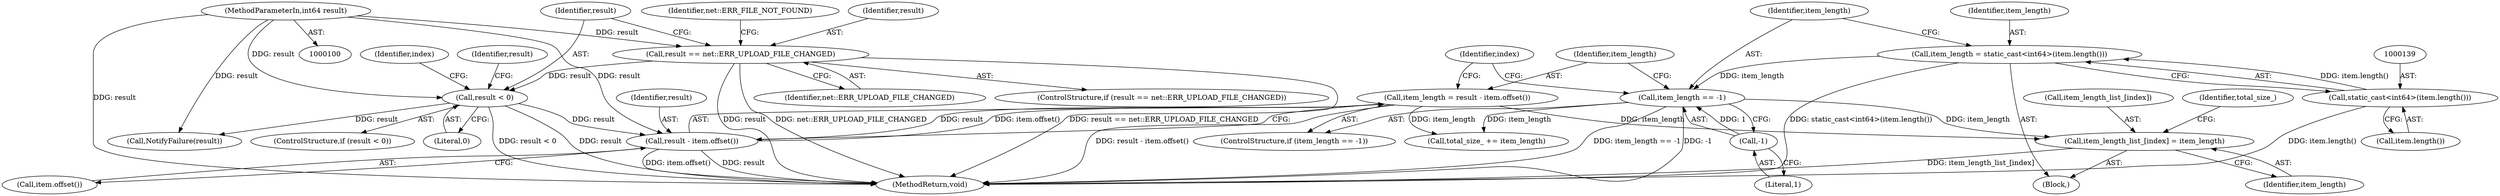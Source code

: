digraph "1_Chrome_58936737b65052775b67b1409b87edbbbc09f72b_1@array" {
"1000154" [label="(Call,item_length_list_[index] = item_length)"];
"1000142" [label="(Call,item_length == -1)"];
"1000136" [label="(Call,item_length = static_cast<int64>(item.length()))"];
"1000138" [label="(Call,static_cast<int64>(item.length()))"];
"1000144" [label="(Call,-1)"];
"1000146" [label="(Call,item_length = result - item.offset())"];
"1000148" [label="(Call,result - item.offset())"];
"1000117" [label="(Call,result < 0)"];
"1000108" [label="(Call,result == net::ERR_UPLOAD_FILE_CHANGED)"];
"1000102" [label="(MethodParameterIn,int64 result)"];
"1000116" [label="(ControlStructure,if (result < 0))"];
"1000143" [label="(Identifier,item_length)"];
"1000137" [label="(Identifier,item_length)"];
"1000150" [label="(Call,item.offset())"];
"1000141" [label="(ControlStructure,if (item_length == -1))"];
"1000118" [label="(Identifier,result)"];
"1000155" [label="(Call,item_length_list_[index])"];
"1000152" [label="(Identifier,index)"];
"1000125" [label="(Identifier,index)"];
"1000119" [label="(Literal,0)"];
"1000159" [label="(Call,total_size_ += item_length)"];
"1000142" [label="(Call,item_length == -1)"];
"1000140" [label="(Call,item.length())"];
"1000110" [label="(Identifier,net::ERR_UPLOAD_FILE_CHANGED)"];
"1000145" [label="(Literal,1)"];
"1000138" [label="(Call,static_cast<int64>(item.length()))"];
"1000108" [label="(Call,result == net::ERR_UPLOAD_FILE_CHANGED)"];
"1000144" [label="(Call,-1)"];
"1000117" [label="(Call,result < 0)"];
"1000107" [label="(ControlStructure,if (result == net::ERR_UPLOAD_FILE_CHANGED))"];
"1000103" [label="(Block,)"];
"1000146" [label="(Call,item_length = result - item.offset())"];
"1000121" [label="(Call,NotifyFailure(result))"];
"1000158" [label="(Identifier,item_length)"];
"1000148" [label="(Call,result - item.offset())"];
"1000149" [label="(Identifier,result)"];
"1000102" [label="(MethodParameterIn,int64 result)"];
"1000113" [label="(Identifier,net::ERR_FILE_NOT_FOUND)"];
"1000109" [label="(Identifier,result)"];
"1000154" [label="(Call,item_length_list_[index] = item_length)"];
"1000122" [label="(Identifier,result)"];
"1000160" [label="(Identifier,total_size_)"];
"1000147" [label="(Identifier,item_length)"];
"1000169" [label="(MethodReturn,void)"];
"1000136" [label="(Call,item_length = static_cast<int64>(item.length()))"];
"1000154" -> "1000103"  [label="AST: "];
"1000154" -> "1000158"  [label="CFG: "];
"1000155" -> "1000154"  [label="AST: "];
"1000158" -> "1000154"  [label="AST: "];
"1000160" -> "1000154"  [label="CFG: "];
"1000154" -> "1000169"  [label="DDG: item_length_list_[index]"];
"1000142" -> "1000154"  [label="DDG: item_length"];
"1000146" -> "1000154"  [label="DDG: item_length"];
"1000142" -> "1000141"  [label="AST: "];
"1000142" -> "1000144"  [label="CFG: "];
"1000143" -> "1000142"  [label="AST: "];
"1000144" -> "1000142"  [label="AST: "];
"1000147" -> "1000142"  [label="CFG: "];
"1000152" -> "1000142"  [label="CFG: "];
"1000142" -> "1000169"  [label="DDG: item_length == -1"];
"1000142" -> "1000169"  [label="DDG: -1"];
"1000136" -> "1000142"  [label="DDG: item_length"];
"1000144" -> "1000142"  [label="DDG: 1"];
"1000142" -> "1000159"  [label="DDG: item_length"];
"1000136" -> "1000103"  [label="AST: "];
"1000136" -> "1000138"  [label="CFG: "];
"1000137" -> "1000136"  [label="AST: "];
"1000138" -> "1000136"  [label="AST: "];
"1000143" -> "1000136"  [label="CFG: "];
"1000136" -> "1000169"  [label="DDG: static_cast<int64>(item.length())"];
"1000138" -> "1000136"  [label="DDG: item.length()"];
"1000138" -> "1000140"  [label="CFG: "];
"1000139" -> "1000138"  [label="AST: "];
"1000140" -> "1000138"  [label="AST: "];
"1000138" -> "1000169"  [label="DDG: item.length()"];
"1000144" -> "1000145"  [label="CFG: "];
"1000145" -> "1000144"  [label="AST: "];
"1000146" -> "1000141"  [label="AST: "];
"1000146" -> "1000148"  [label="CFG: "];
"1000147" -> "1000146"  [label="AST: "];
"1000148" -> "1000146"  [label="AST: "];
"1000152" -> "1000146"  [label="CFG: "];
"1000146" -> "1000169"  [label="DDG: result - item.offset()"];
"1000148" -> "1000146"  [label="DDG: result"];
"1000148" -> "1000146"  [label="DDG: item.offset()"];
"1000146" -> "1000159"  [label="DDG: item_length"];
"1000148" -> "1000150"  [label="CFG: "];
"1000149" -> "1000148"  [label="AST: "];
"1000150" -> "1000148"  [label="AST: "];
"1000148" -> "1000169"  [label="DDG: item.offset()"];
"1000148" -> "1000169"  [label="DDG: result"];
"1000117" -> "1000148"  [label="DDG: result"];
"1000102" -> "1000148"  [label="DDG: result"];
"1000117" -> "1000116"  [label="AST: "];
"1000117" -> "1000119"  [label="CFG: "];
"1000118" -> "1000117"  [label="AST: "];
"1000119" -> "1000117"  [label="AST: "];
"1000122" -> "1000117"  [label="CFG: "];
"1000125" -> "1000117"  [label="CFG: "];
"1000117" -> "1000169"  [label="DDG: result"];
"1000117" -> "1000169"  [label="DDG: result < 0"];
"1000108" -> "1000117"  [label="DDG: result"];
"1000102" -> "1000117"  [label="DDG: result"];
"1000117" -> "1000121"  [label="DDG: result"];
"1000108" -> "1000107"  [label="AST: "];
"1000108" -> "1000110"  [label="CFG: "];
"1000109" -> "1000108"  [label="AST: "];
"1000110" -> "1000108"  [label="AST: "];
"1000113" -> "1000108"  [label="CFG: "];
"1000118" -> "1000108"  [label="CFG: "];
"1000108" -> "1000169"  [label="DDG: result == net::ERR_UPLOAD_FILE_CHANGED"];
"1000108" -> "1000169"  [label="DDG: result"];
"1000108" -> "1000169"  [label="DDG: net::ERR_UPLOAD_FILE_CHANGED"];
"1000102" -> "1000108"  [label="DDG: result"];
"1000102" -> "1000100"  [label="AST: "];
"1000102" -> "1000169"  [label="DDG: result"];
"1000102" -> "1000121"  [label="DDG: result"];
}
